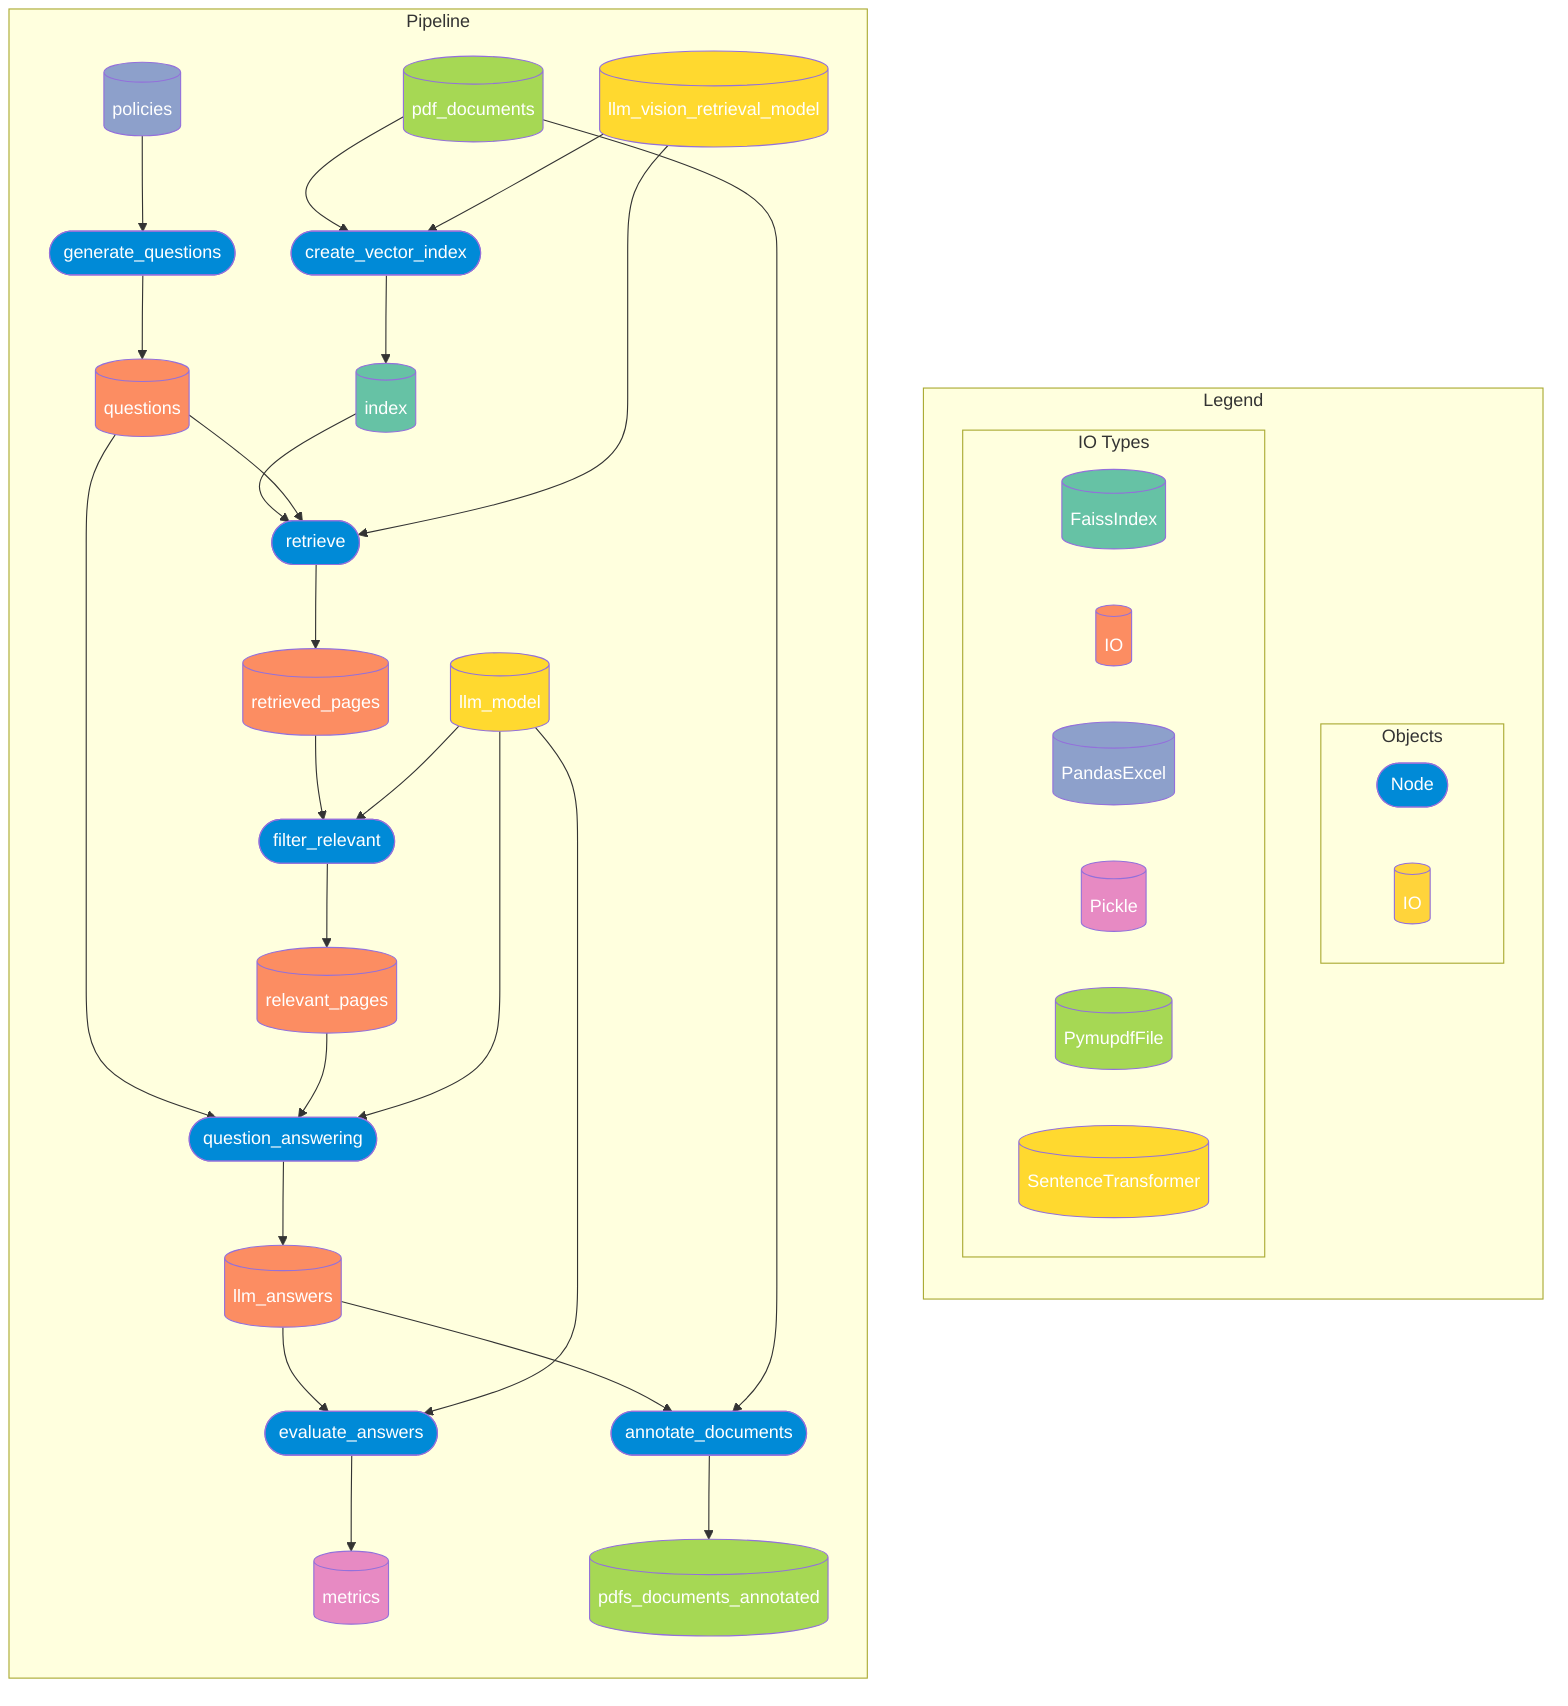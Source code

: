 graph TB
	subgraph legend["Legend"]
		direction TB
		subgraph Objects
			L0([Node]):::node
			L1[(IO)]:::io
		end
		subgraph IO Types
			L00[(FaissIndex)]:::io0
			L01[(IO)]:::io1
			L02[(PandasExcel)]:::io2
			L03[(Pickle)]:::io3
			L04[(PymupdfFile)]:::io4
			L05[(SentenceTransformer)]:::io5
		end
	end

	IO0 --> generate_questions
	generate_questions --> IO1
	IO2 --> create_vector_index
	IO3 --> create_vector_index
	create_vector_index --> IO4
	IO4 --> retrieve
	IO1 --> retrieve
	IO3 --> retrieve
	retrieve --> IO5
	IO5 --> filter_relevant
	IO6 --> filter_relevant
	filter_relevant --> IO7
	IO1 --> question_answering
	IO7 --> question_answering
	IO6 --> question_answering
	question_answering --> IO8
	IO8 --> evaluate_answers
	IO6 --> evaluate_answers
	evaluate_answers --> IO9
	IO8 --> annotate_documents
	IO2 --> annotate_documents
	annotate_documents --> IO10

	subgraph pipeline["Pipeline"]
		direction TB
		generate_questions([generate_questions]):::node
		create_vector_index([create_vector_index]):::node
		retrieve([retrieve]):::node
		filter_relevant([filter_relevant]):::node
		question_answering([question_answering]):::node
		evaluate_answers([evaluate_answers]):::node
		annotate_documents([annotate_documents]):::node
		IO0[(policies)]:::io2
		IO1[(questions)]:::io1
		IO2[(pdf_documents)]:::io4
		IO3[(llm_vision_retrieval_model)]:::io5
		IO4[(index)]:::io0
		IO5[(retrieved_pages)]:::io1
		IO6[(llm_model)]:::io5
		IO7[(relevant_pages)]:::io1
		IO8[(llm_answers)]:::io1
		IO9[(metrics)]:::io3
		IO10[(pdfs_documents_annotated)]:::io4
	end

	classDef node fill:#008AD7,color:#FFF
	classDef io fill:#FFD43B
	classDef io0 fill:#66c2a5
	classDef io1 fill:#fc8d62
	classDef io2 fill:#8da0cb
	classDef io3 fill:#e78ac3
	classDef io4 fill:#a6d854
	classDef io5 fill:#ffd92f